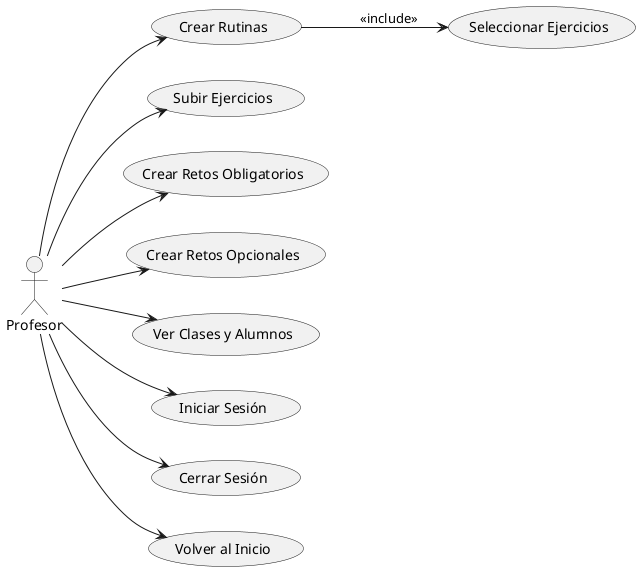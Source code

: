 @startuml
left to right direction

actor Profesor

usecase "Crear Rutinas" as CrearRutinas
usecase "Seleccionar Ejercicios" as SeleccionarEjercicios
usecase "Subir Ejercicios" as SubirEjercicios
usecase "Crear Retos Obligatorios" as CrearRetosObligatorios
usecase "Crear Retos Opcionales" as CrearRetosOpcionales
usecase "Ver Clases y Alumnos" as VerClasesAlumnos
usecase "Iniciar Sesión" as IniciarSesion
usecase "Cerrar Sesión" as CerrarSesion
usecase "Volver al Inicio" as VolverInicio

Profesor --> CrearRutinas
Profesor --> SubirEjercicios
Profesor --> CrearRetosObligatorios
Profesor --> CrearRetosOpcionales
Profesor --> VerClasesAlumnos
Profesor --> IniciarSesion
Profesor --> CerrarSesion
Profesor --> VolverInicio

CrearRutinas --> SeleccionarEjercicios : <<include>>

@enduml
